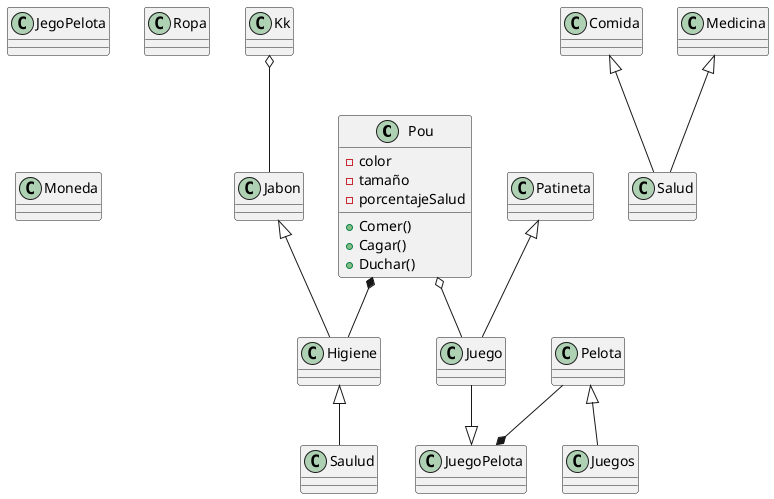 @startuml pow

class Pou{
    -color
    -tamaño
    -porcentajeSalud
    +Comer()
    +Cagar()
    +Duchar()

}
class Juego
class JegoPelota
class Pelota
class Comida
class Ropa
class Kk
class Higiene
class Patineta
class Moneda
class Medicina
class Salud


Pou o-- Juego
Pelota <|-- Juegos
Patineta <|-- Juego
Pou *-- Higiene
Higiene <|-- Saulud
Medicina <|-- Salud
Comida <|-- Salud
Juego --|> JuegoPelota
Pelota --* JuegoPelota
Jabon <|-- Higiene
Kk o-- Jabon






@enduml
